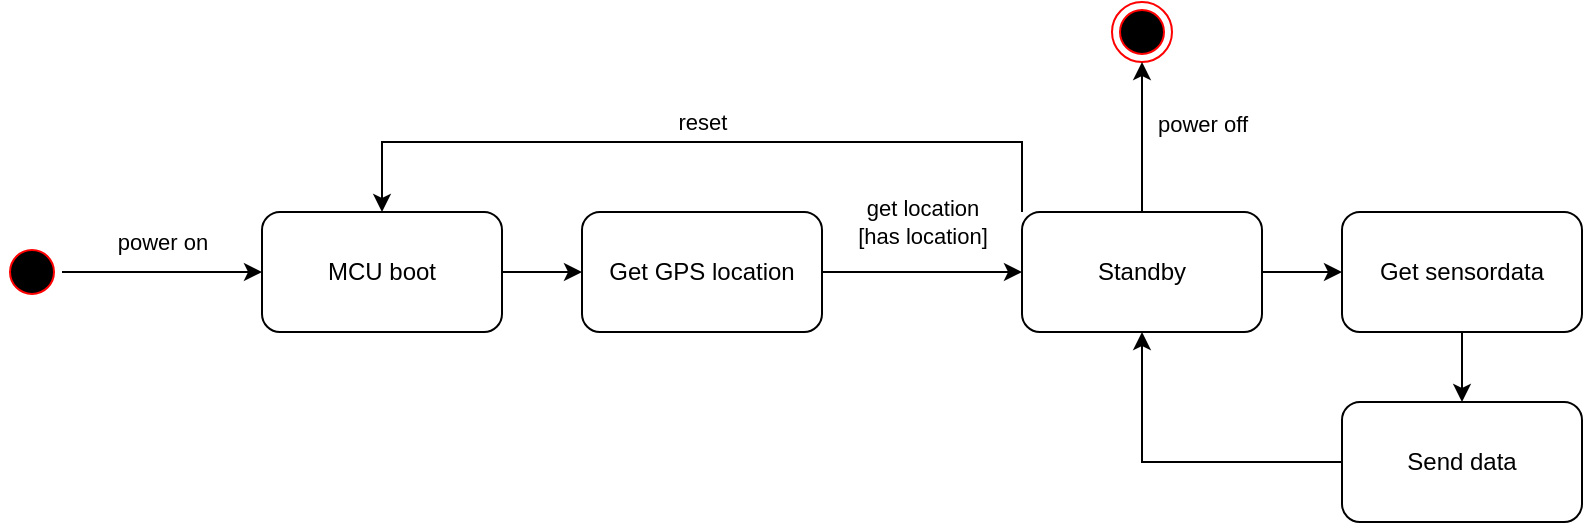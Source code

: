 <mxfile version="15.7.3" type="device"><diagram id="jfih5xNRa3S1w3XW6BwP" name="Pagina-1"><mxGraphModel dx="630" dy="500" grid="1" gridSize="10" guides="1" tooltips="1" connect="1" arrows="1" fold="1" page="1" pageScale="1" pageWidth="2336" pageHeight="1654" math="0" shadow="0"><root><mxCell id="0"/><mxCell id="1" parent="0"/><mxCell id="nZp65gTmM2LNdXJYg5-I-2" value="" style="ellipse;html=1;shape=startState;fillColor=#000000;strokeColor=#ff0000;" vertex="1" parent="1"><mxGeometry x="130" y="360" width="30" height="30" as="geometry"/></mxCell><mxCell id="nZp65gTmM2LNdXJYg5-I-4" value="" style="ellipse;html=1;shape=endState;fillColor=#000000;strokeColor=#ff0000;" vertex="1" parent="1"><mxGeometry x="685" y="240" width="30" height="30" as="geometry"/></mxCell><mxCell id="nZp65gTmM2LNdXJYg5-I-41" value="" style="edgeStyle=orthogonalEdgeStyle;rounded=0;orthogonalLoop=1;jettySize=auto;html=1;" edge="1" parent="1" source="nZp65gTmM2LNdXJYg5-I-6" target="nZp65gTmM2LNdXJYg5-I-11"><mxGeometry relative="1" as="geometry"/></mxCell><mxCell id="nZp65gTmM2LNdXJYg5-I-6" value="MCU boot" style="rounded=1;whiteSpace=wrap;html=1;" vertex="1" parent="1"><mxGeometry x="260" y="345" width="120" height="60" as="geometry"/></mxCell><mxCell id="nZp65gTmM2LNdXJYg5-I-46" value="" style="edgeStyle=orthogonalEdgeStyle;rounded=0;orthogonalLoop=1;jettySize=auto;html=1;" edge="1" parent="1" source="nZp65gTmM2LNdXJYg5-I-8" target="nZp65gTmM2LNdXJYg5-I-10"><mxGeometry relative="1" as="geometry"/></mxCell><mxCell id="nZp65gTmM2LNdXJYg5-I-8" value="Standby" style="rounded=1;whiteSpace=wrap;html=1;" vertex="1" parent="1"><mxGeometry x="640" y="345" width="120" height="60" as="geometry"/></mxCell><mxCell id="nZp65gTmM2LNdXJYg5-I-47" value="" style="edgeStyle=orthogonalEdgeStyle;rounded=0;orthogonalLoop=1;jettySize=auto;html=1;" edge="1" parent="1" source="nZp65gTmM2LNdXJYg5-I-10" target="nZp65gTmM2LNdXJYg5-I-12"><mxGeometry relative="1" as="geometry"/></mxCell><mxCell id="nZp65gTmM2LNdXJYg5-I-10" value="Get sensordata" style="rounded=1;whiteSpace=wrap;html=1;" vertex="1" parent="1"><mxGeometry x="800" y="345" width="120" height="60" as="geometry"/></mxCell><mxCell id="nZp65gTmM2LNdXJYg5-I-11" value="Get GPS location" style="rounded=1;whiteSpace=wrap;html=1;" vertex="1" parent="1"><mxGeometry x="420" y="345" width="120" height="60" as="geometry"/></mxCell><mxCell id="nZp65gTmM2LNdXJYg5-I-12" value="Send data" style="rounded=1;whiteSpace=wrap;html=1;" vertex="1" parent="1"><mxGeometry x="800" y="440" width="120" height="60" as="geometry"/></mxCell><mxCell id="nZp65gTmM2LNdXJYg5-I-39" value="" style="endArrow=classic;html=1;rounded=0;exitX=1;exitY=0.5;exitDx=0;exitDy=0;entryX=0;entryY=0.5;entryDx=0;entryDy=0;" edge="1" parent="1" source="nZp65gTmM2LNdXJYg5-I-2" target="nZp65gTmM2LNdXJYg5-I-6"><mxGeometry relative="1" as="geometry"><mxPoint x="510" y="370" as="sourcePoint"/><mxPoint x="610" y="370" as="targetPoint"/></mxGeometry></mxCell><mxCell id="nZp65gTmM2LNdXJYg5-I-40" value="power on" style="edgeLabel;resizable=0;html=1;align=center;verticalAlign=middle;" connectable="0" vertex="1" parent="nZp65gTmM2LNdXJYg5-I-39"><mxGeometry relative="1" as="geometry"><mxPoint y="-15" as="offset"/></mxGeometry></mxCell><mxCell id="nZp65gTmM2LNdXJYg5-I-42" value="" style="endArrow=classic;html=1;rounded=0;exitX=0.5;exitY=0;exitDx=0;exitDy=0;entryX=0.5;entryY=1;entryDx=0;entryDy=0;" edge="1" parent="1" source="nZp65gTmM2LNdXJYg5-I-8" target="nZp65gTmM2LNdXJYg5-I-4"><mxGeometry relative="1" as="geometry"><mxPoint x="760" y="290" as="sourcePoint"/><mxPoint x="860" y="290" as="targetPoint"/></mxGeometry></mxCell><mxCell id="nZp65gTmM2LNdXJYg5-I-43" value="power off" style="edgeLabel;resizable=0;html=1;align=center;verticalAlign=middle;" connectable="0" vertex="1" parent="nZp65gTmM2LNdXJYg5-I-42"><mxGeometry relative="1" as="geometry"><mxPoint x="30" y="-7" as="offset"/></mxGeometry></mxCell><mxCell id="nZp65gTmM2LNdXJYg5-I-44" value="" style="endArrow=classic;html=1;rounded=0;exitX=1;exitY=0.5;exitDx=0;exitDy=0;entryX=0;entryY=0.5;entryDx=0;entryDy=0;" edge="1" parent="1" source="nZp65gTmM2LNdXJYg5-I-11" target="nZp65gTmM2LNdXJYg5-I-8"><mxGeometry relative="1" as="geometry"><mxPoint x="500" y="480" as="sourcePoint"/><mxPoint x="600" y="480" as="targetPoint"/></mxGeometry></mxCell><mxCell id="nZp65gTmM2LNdXJYg5-I-45" value="get location &lt;br&gt;[has location]" style="edgeLabel;resizable=0;html=1;align=center;verticalAlign=middle;" connectable="0" vertex="1" parent="nZp65gTmM2LNdXJYg5-I-44"><mxGeometry relative="1" as="geometry"><mxPoint y="-25" as="offset"/></mxGeometry></mxCell><mxCell id="nZp65gTmM2LNdXJYg5-I-49" value="" style="endArrow=classic;html=1;rounded=0;exitX=0;exitY=0.5;exitDx=0;exitDy=0;entryX=0.5;entryY=1;entryDx=0;entryDy=0;" edge="1" parent="1" source="nZp65gTmM2LNdXJYg5-I-12" target="nZp65gTmM2LNdXJYg5-I-8"><mxGeometry width="50" height="50" relative="1" as="geometry"><mxPoint x="660" y="530" as="sourcePoint"/><mxPoint x="710" y="480" as="targetPoint"/><Array as="points"><mxPoint x="700" y="470"/></Array></mxGeometry></mxCell><mxCell id="nZp65gTmM2LNdXJYg5-I-51" value="" style="endArrow=classic;html=1;rounded=0;exitX=0;exitY=0;exitDx=0;exitDy=0;entryX=0.5;entryY=0;entryDx=0;entryDy=0;" edge="1" parent="1" source="nZp65gTmM2LNdXJYg5-I-8" target="nZp65gTmM2LNdXJYg5-I-6"><mxGeometry relative="1" as="geometry"><mxPoint x="630" y="305" as="sourcePoint"/><mxPoint x="630" y="230" as="targetPoint"/><Array as="points"><mxPoint x="640" y="310"/><mxPoint x="320" y="310"/></Array></mxGeometry></mxCell><mxCell id="nZp65gTmM2LNdXJYg5-I-52" value="reset" style="edgeLabel;resizable=0;html=1;align=center;verticalAlign=middle;" connectable="0" vertex="1" parent="nZp65gTmM2LNdXJYg5-I-51"><mxGeometry relative="1" as="geometry"><mxPoint y="-10" as="offset"/></mxGeometry></mxCell></root></mxGraphModel></diagram></mxfile>